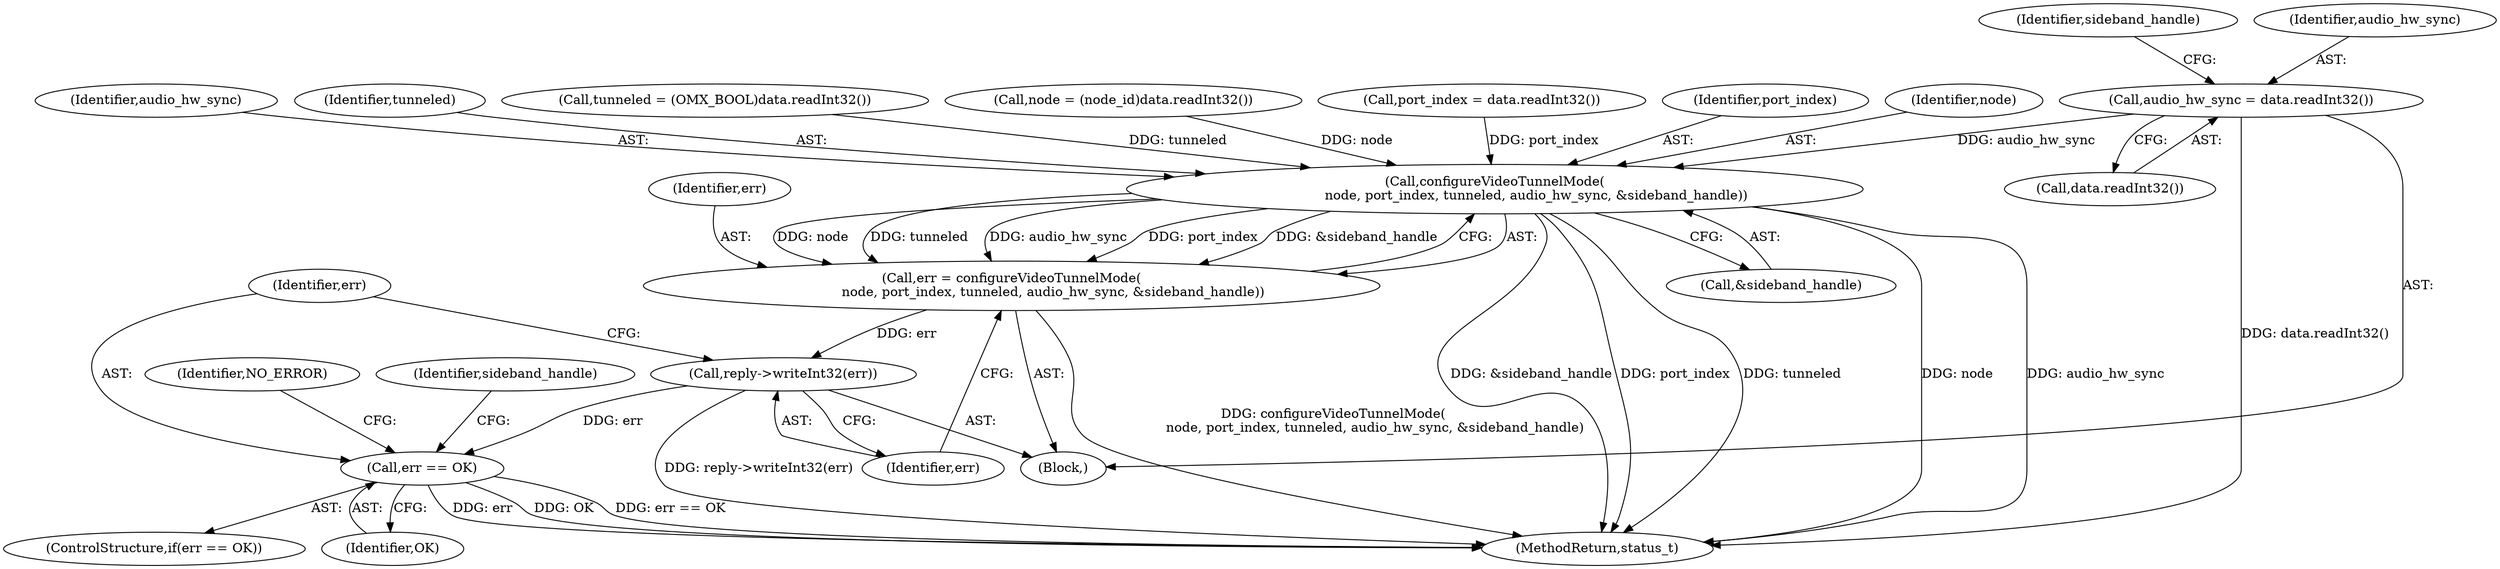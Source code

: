 digraph "0_Android_1171e7c047bf79e7c93342bb6a812c9edd86aa84@API" {
"1000795" [label="(Call,audio_hw_sync = data.readInt32())"];
"1000805" [label="(Call,configureVideoTunnelMode(\n                    node, port_index, tunneled, audio_hw_sync, &sideband_handle))"];
"1000803" [label="(Call,err = configureVideoTunnelMode(\n                    node, port_index, tunneled, audio_hw_sync, &sideband_handle))"];
"1000812" [label="(Call,reply->writeInt32(err))"];
"1000815" [label="(Call,err == OK)"];
"1000779" [label="(Call,node = (node_id)data.readInt32())"];
"1000805" [label="(Call,configureVideoTunnelMode(\n                    node, port_index, tunneled, audio_hw_sync, &sideband_handle))"];
"1000820" [label="(Identifier,sideband_handle)"];
"1000803" [label="(Call,err = configureVideoTunnelMode(\n                    node, port_index, tunneled, audio_hw_sync, &sideband_handle))"];
"1000810" [label="(Call,&sideband_handle)"];
"1000785" [label="(Call,port_index = data.readInt32())"];
"1000817" [label="(Identifier,OK)"];
"1000797" [label="(Call,data.readInt32())"];
"1000807" [label="(Identifier,port_index)"];
"1000795" [label="(Call,audio_hw_sync = data.readInt32())"];
"1001075" [label="(MethodReturn,status_t)"];
"1000806" [label="(Identifier,node)"];
"1000813" [label="(Identifier,err)"];
"1000800" [label="(Identifier,sideband_handle)"];
"1000809" [label="(Identifier,audio_hw_sync)"];
"1000822" [label="(Identifier,NO_ERROR)"];
"1000804" [label="(Identifier,err)"];
"1000773" [label="(Block,)"];
"1000812" [label="(Call,reply->writeInt32(err))"];
"1000796" [label="(Identifier,audio_hw_sync)"];
"1000814" [label="(ControlStructure,if(err == OK))"];
"1000816" [label="(Identifier,err)"];
"1000808" [label="(Identifier,tunneled)"];
"1000815" [label="(Call,err == OK)"];
"1000789" [label="(Call,tunneled = (OMX_BOOL)data.readInt32())"];
"1000795" -> "1000773"  [label="AST: "];
"1000795" -> "1000797"  [label="CFG: "];
"1000796" -> "1000795"  [label="AST: "];
"1000797" -> "1000795"  [label="AST: "];
"1000800" -> "1000795"  [label="CFG: "];
"1000795" -> "1001075"  [label="DDG: data.readInt32()"];
"1000795" -> "1000805"  [label="DDG: audio_hw_sync"];
"1000805" -> "1000803"  [label="AST: "];
"1000805" -> "1000810"  [label="CFG: "];
"1000806" -> "1000805"  [label="AST: "];
"1000807" -> "1000805"  [label="AST: "];
"1000808" -> "1000805"  [label="AST: "];
"1000809" -> "1000805"  [label="AST: "];
"1000810" -> "1000805"  [label="AST: "];
"1000803" -> "1000805"  [label="CFG: "];
"1000805" -> "1001075"  [label="DDG: &sideband_handle"];
"1000805" -> "1001075"  [label="DDG: port_index"];
"1000805" -> "1001075"  [label="DDG: tunneled"];
"1000805" -> "1001075"  [label="DDG: node"];
"1000805" -> "1001075"  [label="DDG: audio_hw_sync"];
"1000805" -> "1000803"  [label="DDG: node"];
"1000805" -> "1000803"  [label="DDG: tunneled"];
"1000805" -> "1000803"  [label="DDG: audio_hw_sync"];
"1000805" -> "1000803"  [label="DDG: port_index"];
"1000805" -> "1000803"  [label="DDG: &sideband_handle"];
"1000779" -> "1000805"  [label="DDG: node"];
"1000785" -> "1000805"  [label="DDG: port_index"];
"1000789" -> "1000805"  [label="DDG: tunneled"];
"1000803" -> "1000773"  [label="AST: "];
"1000804" -> "1000803"  [label="AST: "];
"1000813" -> "1000803"  [label="CFG: "];
"1000803" -> "1001075"  [label="DDG: configureVideoTunnelMode(\n                    node, port_index, tunneled, audio_hw_sync, &sideband_handle)"];
"1000803" -> "1000812"  [label="DDG: err"];
"1000812" -> "1000773"  [label="AST: "];
"1000812" -> "1000813"  [label="CFG: "];
"1000813" -> "1000812"  [label="AST: "];
"1000816" -> "1000812"  [label="CFG: "];
"1000812" -> "1001075"  [label="DDG: reply->writeInt32(err)"];
"1000812" -> "1000815"  [label="DDG: err"];
"1000815" -> "1000814"  [label="AST: "];
"1000815" -> "1000817"  [label="CFG: "];
"1000816" -> "1000815"  [label="AST: "];
"1000817" -> "1000815"  [label="AST: "];
"1000820" -> "1000815"  [label="CFG: "];
"1000822" -> "1000815"  [label="CFG: "];
"1000815" -> "1001075"  [label="DDG: err"];
"1000815" -> "1001075"  [label="DDG: OK"];
"1000815" -> "1001075"  [label="DDG: err == OK"];
}
